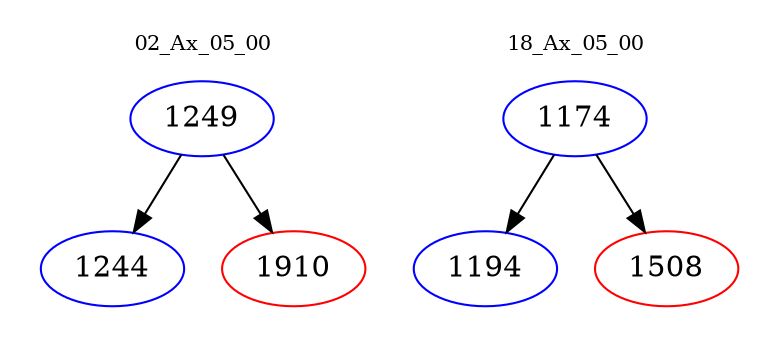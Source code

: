 digraph{
subgraph cluster_0 {
color = white
label = "02_Ax_05_00";
fontsize=10;
T0_1249 [label="1249", color="blue"]
T0_1249 -> T0_1244 [color="black"]
T0_1244 [label="1244", color="blue"]
T0_1249 -> T0_1910 [color="black"]
T0_1910 [label="1910", color="red"]
}
subgraph cluster_1 {
color = white
label = "18_Ax_05_00";
fontsize=10;
T1_1174 [label="1174", color="blue"]
T1_1174 -> T1_1194 [color="black"]
T1_1194 [label="1194", color="blue"]
T1_1174 -> T1_1508 [color="black"]
T1_1508 [label="1508", color="red"]
}
}
